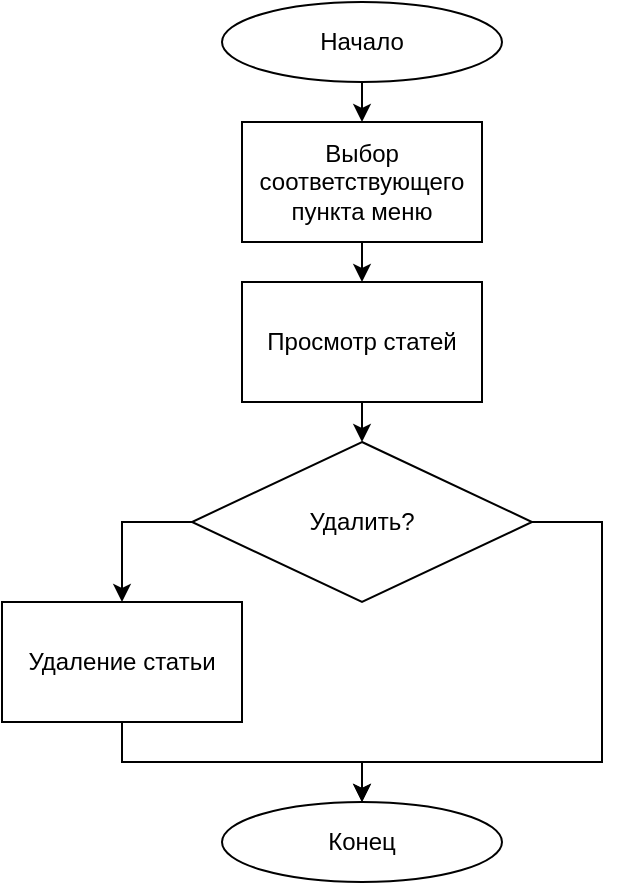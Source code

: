 <mxfile version="14.6.6" type="device"><diagram id="vJ68770Jmg_sA4YpLoxW" name="Page-1"><mxGraphModel dx="1108" dy="488" grid="1" gridSize="10" guides="1" tooltips="1" connect="1" arrows="1" fold="1" page="1" pageScale="1" pageWidth="2336" pageHeight="1654" math="0" shadow="0"><root><mxCell id="0"/><mxCell id="1" parent="0"/><mxCell id="jDEV2ifKbzz_uYLZtlcY-1" style="edgeStyle=orthogonalEdgeStyle;rounded=0;orthogonalLoop=1;jettySize=auto;html=1;exitX=0.5;exitY=1;exitDx=0;exitDy=0;entryX=0.5;entryY=0;entryDx=0;entryDy=0;" parent="1" source="jDEV2ifKbzz_uYLZtlcY-2" target="jDEV2ifKbzz_uYLZtlcY-3" edge="1"><mxGeometry relative="1" as="geometry"/></mxCell><mxCell id="jDEV2ifKbzz_uYLZtlcY-2" value="Начало" style="ellipse;whiteSpace=wrap;html=1;" parent="1" vertex="1"><mxGeometry x="400" y="30" width="140" height="40" as="geometry"/></mxCell><mxCell id="jDEV2ifKbzz_uYLZtlcY-12" style="edgeStyle=orthogonalEdgeStyle;rounded=0;orthogonalLoop=1;jettySize=auto;html=1;exitX=0.5;exitY=1;exitDx=0;exitDy=0;entryX=0.5;entryY=0;entryDx=0;entryDy=0;" parent="1" source="jDEV2ifKbzz_uYLZtlcY-3" target="jDEV2ifKbzz_uYLZtlcY-4" edge="1"><mxGeometry relative="1" as="geometry"/></mxCell><mxCell id="jDEV2ifKbzz_uYLZtlcY-3" value="Выбор соответствующего пункта меню" style="rounded=0;whiteSpace=wrap;html=1;" parent="1" vertex="1"><mxGeometry x="410" y="90" width="120" height="60" as="geometry"/></mxCell><mxCell id="jDEV2ifKbzz_uYLZtlcY-11" style="edgeStyle=orthogonalEdgeStyle;rounded=0;orthogonalLoop=1;jettySize=auto;html=1;exitX=0.5;exitY=1;exitDx=0;exitDy=0;entryX=0.5;entryY=0;entryDx=0;entryDy=0;" parent="1" source="jDEV2ifKbzz_uYLZtlcY-4" target="jDEV2ifKbzz_uYLZtlcY-6" edge="1"><mxGeometry relative="1" as="geometry"/></mxCell><mxCell id="jDEV2ifKbzz_uYLZtlcY-4" value="Просмотр статей" style="rounded=0;whiteSpace=wrap;html=1;" parent="1" vertex="1"><mxGeometry x="410" y="170" width="120" height="60" as="geometry"/></mxCell><mxCell id="jDEV2ifKbzz_uYLZtlcY-8" style="edgeStyle=orthogonalEdgeStyle;rounded=0;orthogonalLoop=1;jettySize=auto;html=1;exitX=0.5;exitY=1;exitDx=0;exitDy=0;entryX=0.5;entryY=0;entryDx=0;entryDy=0;" parent="1" source="jDEV2ifKbzz_uYLZtlcY-5" target="jDEV2ifKbzz_uYLZtlcY-7" edge="1"><mxGeometry relative="1" as="geometry"/></mxCell><mxCell id="jDEV2ifKbzz_uYLZtlcY-5" value="Удаление статьи" style="rounded=0;whiteSpace=wrap;html=1;" parent="1" vertex="1"><mxGeometry x="290" y="330" width="120" height="60" as="geometry"/></mxCell><mxCell id="jDEV2ifKbzz_uYLZtlcY-9" style="edgeStyle=orthogonalEdgeStyle;rounded=0;orthogonalLoop=1;jettySize=auto;html=1;exitX=1;exitY=0.5;exitDx=0;exitDy=0;entryX=0.5;entryY=0;entryDx=0;entryDy=0;" parent="1" source="jDEV2ifKbzz_uYLZtlcY-6" target="jDEV2ifKbzz_uYLZtlcY-7" edge="1"><mxGeometry relative="1" as="geometry"><Array as="points"><mxPoint x="590" y="290"/><mxPoint x="590" y="410"/><mxPoint x="470" y="410"/></Array></mxGeometry></mxCell><mxCell id="jDEV2ifKbzz_uYLZtlcY-10" style="edgeStyle=orthogonalEdgeStyle;rounded=0;orthogonalLoop=1;jettySize=auto;html=1;exitX=0;exitY=0.5;exitDx=0;exitDy=0;entryX=0.5;entryY=0;entryDx=0;entryDy=0;" parent="1" source="jDEV2ifKbzz_uYLZtlcY-6" target="jDEV2ifKbzz_uYLZtlcY-5" edge="1"><mxGeometry relative="1" as="geometry"/></mxCell><mxCell id="jDEV2ifKbzz_uYLZtlcY-6" value="Удалить?" style="rhombus;whiteSpace=wrap;html=1;" parent="1" vertex="1"><mxGeometry x="385" y="250" width="170" height="80" as="geometry"/></mxCell><mxCell id="jDEV2ifKbzz_uYLZtlcY-7" value="Конец" style="ellipse;whiteSpace=wrap;html=1;" parent="1" vertex="1"><mxGeometry x="400" y="430" width="140" height="40" as="geometry"/></mxCell></root></mxGraphModel></diagram></mxfile>